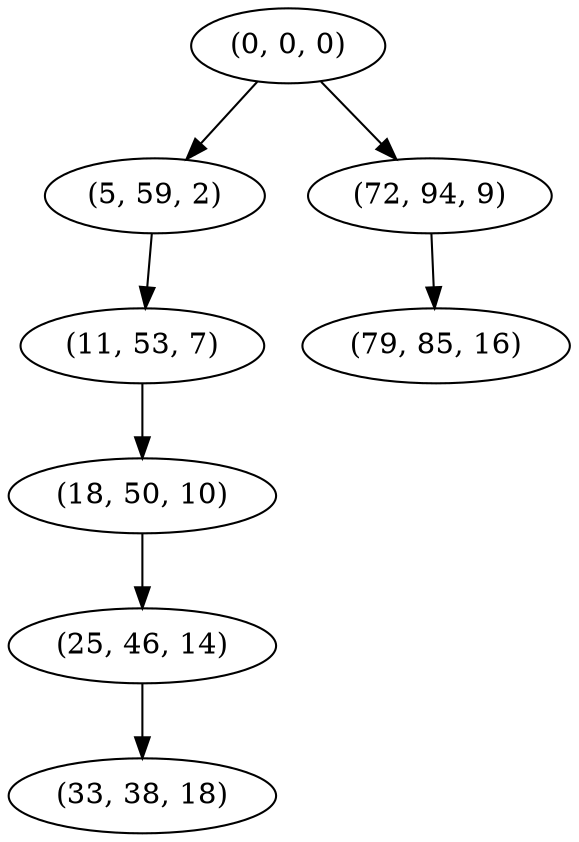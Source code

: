 digraph tree {
    "(0, 0, 0)";
    "(5, 59, 2)";
    "(11, 53, 7)";
    "(18, 50, 10)";
    "(25, 46, 14)";
    "(33, 38, 18)";
    "(72, 94, 9)";
    "(79, 85, 16)";
    "(0, 0, 0)" -> "(5, 59, 2)";
    "(0, 0, 0)" -> "(72, 94, 9)";
    "(5, 59, 2)" -> "(11, 53, 7)";
    "(11, 53, 7)" -> "(18, 50, 10)";
    "(18, 50, 10)" -> "(25, 46, 14)";
    "(25, 46, 14)" -> "(33, 38, 18)";
    "(72, 94, 9)" -> "(79, 85, 16)";
}
